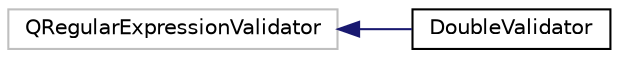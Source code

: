 digraph "Graphical Class Hierarchy"
{
 // LATEX_PDF_SIZE
  edge [fontname="Helvetica",fontsize="10",labelfontname="Helvetica",labelfontsize="10"];
  node [fontname="Helvetica",fontsize="10",shape=record];
  rankdir="LR";
  Node25 [label="QRegularExpressionValidator",height=0.2,width=0.4,color="grey75", fillcolor="white", style="filled",tooltip=" "];
  Node25 -> Node0 [dir="back",color="midnightblue",fontsize="10",style="solid",fontname="Helvetica"];
  Node0 [label="DoubleValidator",height=0.2,width=0.4,color="black", fillcolor="white", style="filled",URL="$classDoubleValidator.html",tooltip=" "];
}
